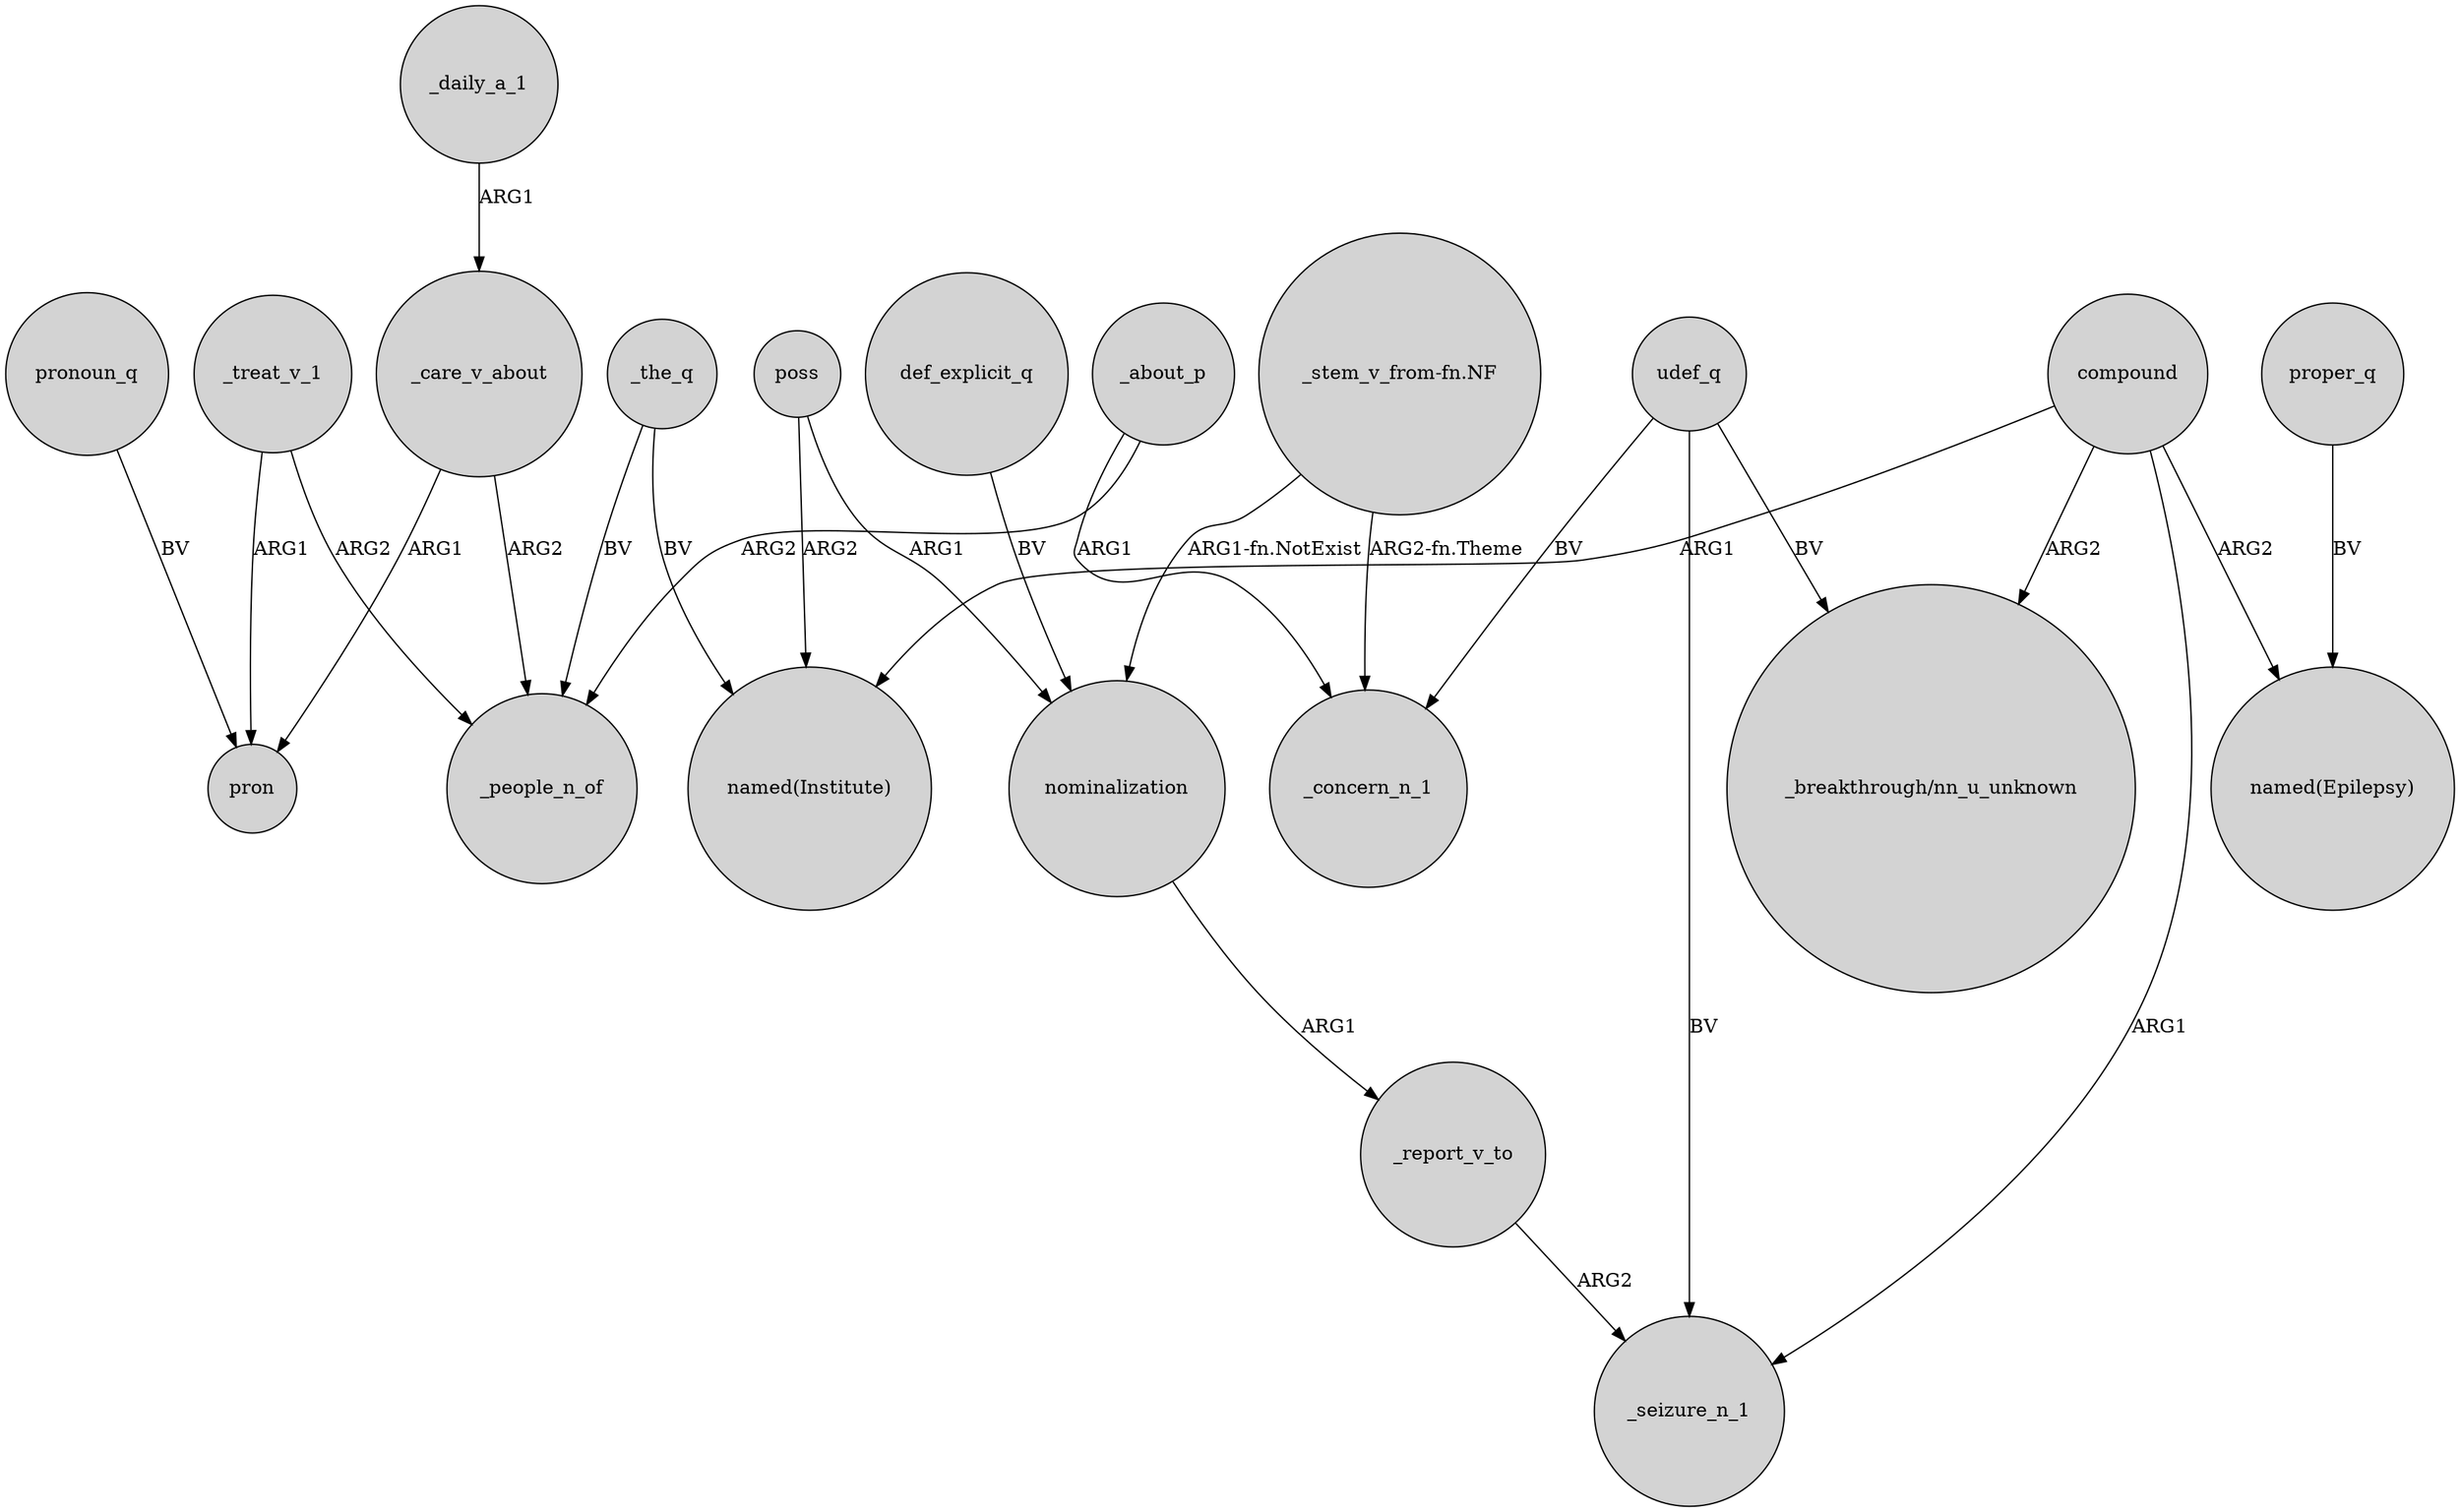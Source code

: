 digraph {
	node [shape=circle style=filled]
	_about_p -> _people_n_of [label=ARG2]
	_about_p -> _concern_n_1 [label=ARG1]
	_care_v_about -> _people_n_of [label=ARG2]
	poss -> "named(Institute)" [label=ARG2]
	_care_v_about -> pron [label=ARG1]
	_treat_v_1 -> pron [label=ARG1]
	_treat_v_1 -> _people_n_of [label=ARG2]
	_daily_a_1 -> _care_v_about [label=ARG1]
	nominalization -> _report_v_to [label=ARG1]
	compound -> "_breakthrough/nn_u_unknown" [label=ARG2]
	poss -> nominalization [label=ARG1]
	compound -> "named(Institute)" [label=ARG1]
	pronoun_q -> pron [label=BV]
	_the_q -> "named(Institute)" [label=BV]
	udef_q -> "_breakthrough/nn_u_unknown" [label=BV]
	compound -> _seizure_n_1 [label=ARG1]
	udef_q -> _concern_n_1 [label=BV]
	compound -> "named(Epilepsy)" [label=ARG2]
	proper_q -> "named(Epilepsy)" [label=BV]
	"_stem_v_from-fn.NF" -> nominalization [label="ARG1-fn.NotExist"]
	_report_v_to -> _seizure_n_1 [label=ARG2]
	def_explicit_q -> nominalization [label=BV]
	"_stem_v_from-fn.NF" -> _concern_n_1 [label="ARG2-fn.Theme"]
	udef_q -> _seizure_n_1 [label=BV]
	_the_q -> _people_n_of [label=BV]
}
